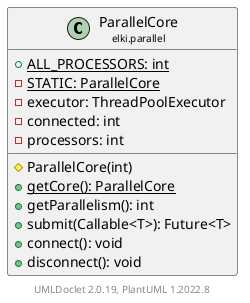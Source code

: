 @startuml
    remove .*\.(Instance|Par|Parameterizer|Factory)$
    set namespaceSeparator none
    hide empty fields
    hide empty methods

    class "<size:14>ParallelCore\n<size:10>elki.parallel" as elki.parallel.ParallelCore [[ParallelCore.html]] {
        {static} +ALL_PROCESSORS: int
        {static} -STATIC: ParallelCore
        -executor: ThreadPoolExecutor
        -connected: int
        -processors: int
        #ParallelCore(int)
        {static} +getCore(): ParallelCore
        +getParallelism(): int
        +submit(Callable<T>): Future<T>
        +connect(): void
        +disconnect(): void
    }

    center footer UMLDoclet 2.0.19, PlantUML 1.2022.8
@enduml

